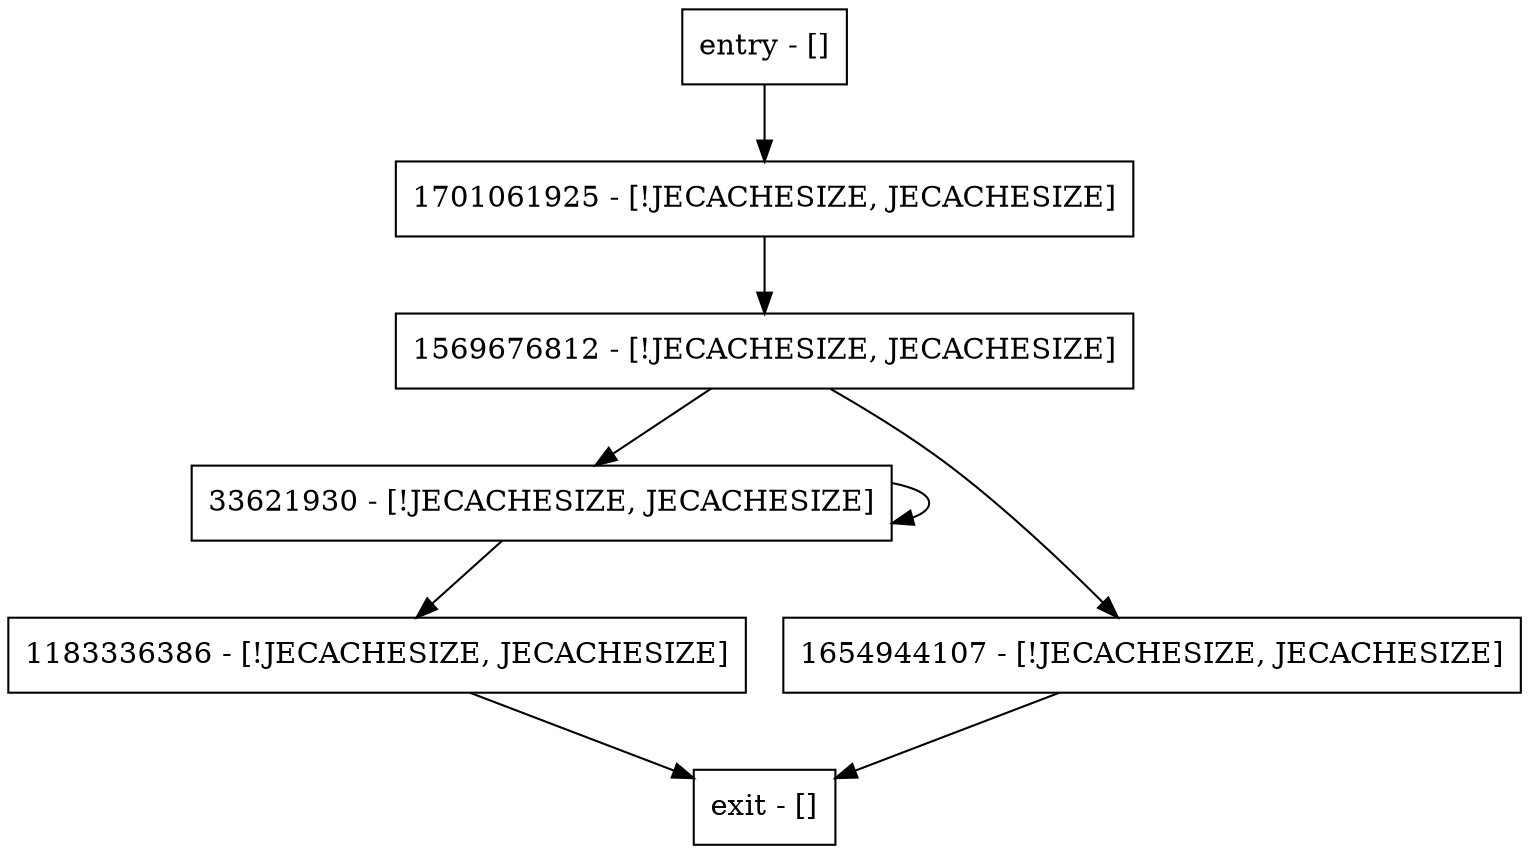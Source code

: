 digraph getTimeoutInfo {
node [shape=record];
1183336386 [label="1183336386 - [!JECACHESIZE, JECACHESIZE]"];
entry [label="entry - []"];
exit [label="exit - []"];
33621930 [label="33621930 - [!JECACHESIZE, JECACHESIZE]"];
1569676812 [label="1569676812 - [!JECACHESIZE, JECACHESIZE]"];
1654944107 [label="1654944107 - [!JECACHESIZE, JECACHESIZE]"];
1701061925 [label="1701061925 - [!JECACHESIZE, JECACHESIZE]"];
entry;
exit;
1183336386 -> exit;
entry -> 1701061925;
33621930 -> 1183336386;
33621930 -> 33621930;
1569676812 -> 33621930;
1569676812 -> 1654944107;
1654944107 -> exit;
1701061925 -> 1569676812;
}
